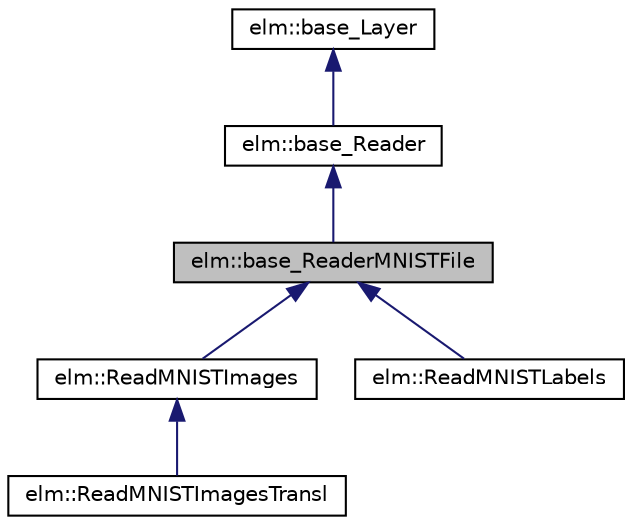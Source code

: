 digraph G
{
  edge [fontname="Helvetica",fontsize="10",labelfontname="Helvetica",labelfontsize="10"];
  node [fontname="Helvetica",fontsize="10",shape=record];
  Node1 [label="elm::base_ReaderMNISTFile",height=0.2,width=0.4,color="black", fillcolor="grey75", style="filled" fontcolor="black"];
  Node2 -> Node1 [dir="back",color="midnightblue",fontsize="10",style="solid",fontname="Helvetica"];
  Node2 [label="elm::base_Reader",height=0.2,width=0.4,color="black", fillcolor="white", style="filled",URL="$classelm_1_1base__Reader.html"];
  Node3 -> Node2 [dir="back",color="midnightblue",fontsize="10",style="solid",fontname="Helvetica"];
  Node3 [label="elm::base_Layer",height=0.2,width=0.4,color="black", fillcolor="white", style="filled",URL="$classelm_1_1base__Layer.html",tooltip="The Layer base class Overloaded constructor calls overloaded Reset() so you can implement Reset(confi..."];
  Node1 -> Node4 [dir="back",color="midnightblue",fontsize="10",style="solid",fontname="Helvetica"];
  Node4 [label="elm::ReadMNISTImages",height=0.2,width=0.4,color="black", fillcolor="white", style="filled",URL="$classelm_1_1ReadMNISTImages.html",tooltip="class for Reading MNIST image data"];
  Node4 -> Node5 [dir="back",color="midnightblue",fontsize="10",style="solid",fontname="Helvetica"];
  Node5 [label="elm::ReadMNISTImagesTransl",height=0.2,width=0.4,color="black", fillcolor="white", style="filled",URL="$classelm_1_1ReadMNISTImagesTransl.html"];
  Node1 -> Node6 [dir="back",color="midnightblue",fontsize="10",style="solid",fontname="Helvetica"];
  Node6 [label="elm::ReadMNISTLabels",height=0.2,width=0.4,color="black", fillcolor="white", style="filled",URL="$classelm_1_1ReadMNISTLabels.html",tooltip="class for reading MNIST label data"];
}
